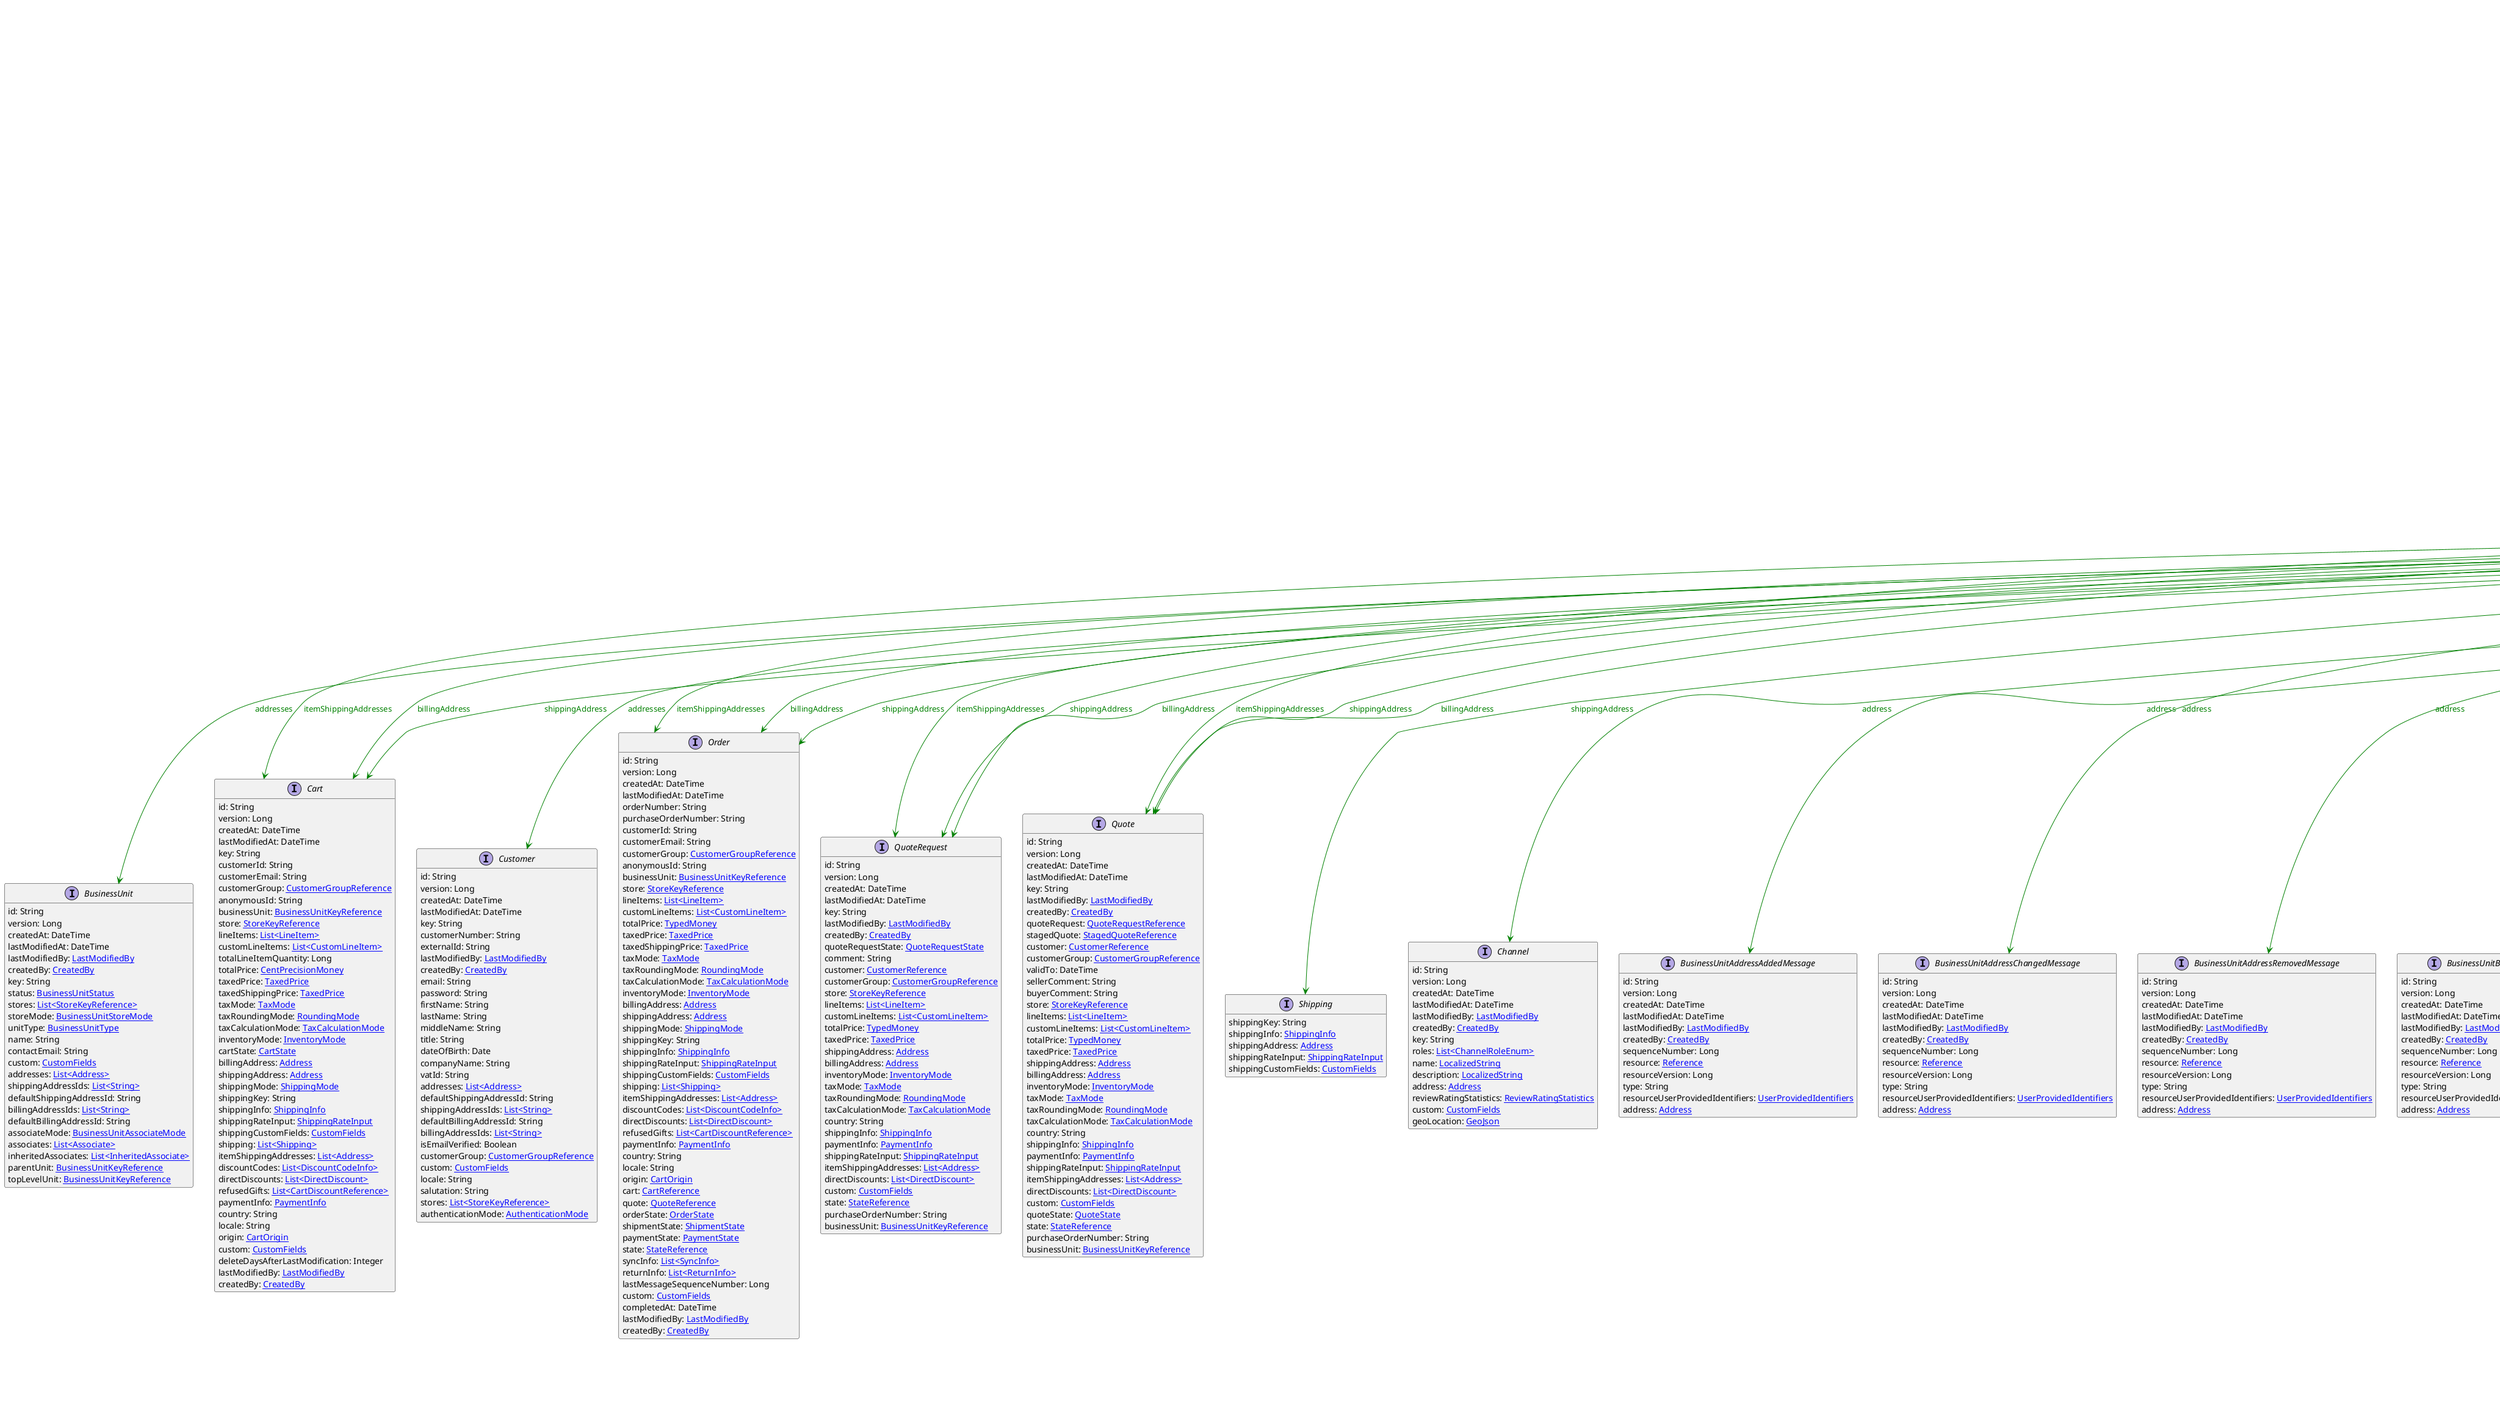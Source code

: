 @startuml

hide empty fields
hide empty methods
legend
|= |= line |
|<back:black>   </back>| inheritance |
|<back:green>   </back>| property reference |
|<back:blue>   </back>| discriminated class |
endlegend
interface Address [[Address.svg]] extends BaseAddress {
    id: String
    key: String
    country: String
    title: String
    salutation: String
    firstName: String
    lastName: String
    streetName: String
    streetNumber: String
    additionalStreetInfo: String
    postalCode: String
    city: String
    region: String
    state: String
    company: String
    department: String
    building: String
    apartment: String
    pOBox: String
    phone: String
    mobile: String
    email: String
    fax: String
    additionalAddressInfo: String
    externalId: String
    custom: [[CustomFields.svg CustomFields]]
}
interface BaseAddress [[BaseAddress.svg]]  {
    id: String
    key: String
    country: String
    title: String
    salutation: String
    firstName: String
    lastName: String
    streetName: String
    streetNumber: String
    additionalStreetInfo: String
    postalCode: String
    city: String
    region: String
    state: String
    company: String
    department: String
    building: String
    apartment: String
    pOBox: String
    phone: String
    mobile: String
    email: String
    fax: String
    additionalAddressInfo: String
    externalId: String
}


interface BusinessUnit [[BusinessUnit.svg]]  {
    id: String
    version: Long
    createdAt: DateTime
    lastModifiedAt: DateTime
    lastModifiedBy: [[LastModifiedBy.svg LastModifiedBy]]
    createdBy: [[CreatedBy.svg CreatedBy]]
    key: String
    status: [[BusinessUnitStatus.svg BusinessUnitStatus]]
    stores: [[StoreKeyReference.svg List<StoreKeyReference>]]
    storeMode: [[BusinessUnitStoreMode.svg BusinessUnitStoreMode]]
    unitType: [[BusinessUnitType.svg BusinessUnitType]]
    name: String
    contactEmail: String
    custom: [[CustomFields.svg CustomFields]]
    addresses: [[Address.svg List<Address>]]
    shippingAddressIds: [[String.svg List<String>]]
    defaultShippingAddressId: String
    billingAddressIds: [[String.svg List<String>]]
    defaultBillingAddressId: String
    associateMode: [[BusinessUnitAssociateMode.svg BusinessUnitAssociateMode]]
    associates: [[Associate.svg List<Associate>]]
    inheritedAssociates: [[InheritedAssociate.svg List<InheritedAssociate>]]
    parentUnit: [[BusinessUnitKeyReference.svg BusinessUnitKeyReference]]
    topLevelUnit: [[BusinessUnitKeyReference.svg BusinessUnitKeyReference]]
}
interface Cart [[Cart.svg]]  {
    id: String
    version: Long
    createdAt: DateTime
    lastModifiedAt: DateTime
    key: String
    customerId: String
    customerEmail: String
    customerGroup: [[CustomerGroupReference.svg CustomerGroupReference]]
    anonymousId: String
    businessUnit: [[BusinessUnitKeyReference.svg BusinessUnitKeyReference]]
    store: [[StoreKeyReference.svg StoreKeyReference]]
    lineItems: [[LineItem.svg List<LineItem>]]
    customLineItems: [[CustomLineItem.svg List<CustomLineItem>]]
    totalLineItemQuantity: Long
    totalPrice: [[CentPrecisionMoney.svg CentPrecisionMoney]]
    taxedPrice: [[TaxedPrice.svg TaxedPrice]]
    taxedShippingPrice: [[TaxedPrice.svg TaxedPrice]]
    taxMode: [[TaxMode.svg TaxMode]]
    taxRoundingMode: [[RoundingMode.svg RoundingMode]]
    taxCalculationMode: [[TaxCalculationMode.svg TaxCalculationMode]]
    inventoryMode: [[InventoryMode.svg InventoryMode]]
    cartState: [[CartState.svg CartState]]
    billingAddress: [[Address.svg Address]]
    shippingAddress: [[Address.svg Address]]
    shippingMode: [[ShippingMode.svg ShippingMode]]
    shippingKey: String
    shippingInfo: [[ShippingInfo.svg ShippingInfo]]
    shippingRateInput: [[ShippingRateInput.svg ShippingRateInput]]
    shippingCustomFields: [[CustomFields.svg CustomFields]]
    shipping: [[Shipping.svg List<Shipping>]]
    itemShippingAddresses: [[Address.svg List<Address>]]
    discountCodes: [[DiscountCodeInfo.svg List<DiscountCodeInfo>]]
    directDiscounts: [[DirectDiscount.svg List<DirectDiscount>]]
    refusedGifts: [[CartDiscountReference.svg List<CartDiscountReference>]]
    paymentInfo: [[PaymentInfo.svg PaymentInfo]]
    country: String
    locale: String
    origin: [[CartOrigin.svg CartOrigin]]
    custom: [[CustomFields.svg CustomFields]]
    deleteDaysAfterLastModification: Integer
    lastModifiedBy: [[LastModifiedBy.svg LastModifiedBy]]
    createdBy: [[CreatedBy.svg CreatedBy]]
}
interface Customer [[Customer.svg]]  {
    id: String
    version: Long
    createdAt: DateTime
    lastModifiedAt: DateTime
    key: String
    customerNumber: String
    externalId: String
    lastModifiedBy: [[LastModifiedBy.svg LastModifiedBy]]
    createdBy: [[CreatedBy.svg CreatedBy]]
    email: String
    password: String
    firstName: String
    lastName: String
    middleName: String
    title: String
    dateOfBirth: Date
    companyName: String
    vatId: String
    addresses: [[Address.svg List<Address>]]
    defaultShippingAddressId: String
    shippingAddressIds: [[String.svg List<String>]]
    defaultBillingAddressId: String
    billingAddressIds: [[String.svg List<String>]]
    isEmailVerified: Boolean
    customerGroup: [[CustomerGroupReference.svg CustomerGroupReference]]
    custom: [[CustomFields.svg CustomFields]]
    locale: String
    salutation: String
    stores: [[StoreKeyReference.svg List<StoreKeyReference>]]
    authenticationMode: [[AuthenticationMode.svg AuthenticationMode]]
}
interface Order [[Order.svg]]  {
    id: String
    version: Long
    createdAt: DateTime
    lastModifiedAt: DateTime
    orderNumber: String
    purchaseOrderNumber: String
    customerId: String
    customerEmail: String
    customerGroup: [[CustomerGroupReference.svg CustomerGroupReference]]
    anonymousId: String
    businessUnit: [[BusinessUnitKeyReference.svg BusinessUnitKeyReference]]
    store: [[StoreKeyReference.svg StoreKeyReference]]
    lineItems: [[LineItem.svg List<LineItem>]]
    customLineItems: [[CustomLineItem.svg List<CustomLineItem>]]
    totalPrice: [[TypedMoney.svg TypedMoney]]
    taxedPrice: [[TaxedPrice.svg TaxedPrice]]
    taxedShippingPrice: [[TaxedPrice.svg TaxedPrice]]
    taxMode: [[TaxMode.svg TaxMode]]
    taxRoundingMode: [[RoundingMode.svg RoundingMode]]
    taxCalculationMode: [[TaxCalculationMode.svg TaxCalculationMode]]
    inventoryMode: [[InventoryMode.svg InventoryMode]]
    billingAddress: [[Address.svg Address]]
    shippingAddress: [[Address.svg Address]]
    shippingMode: [[ShippingMode.svg ShippingMode]]
    shippingKey: String
    shippingInfo: [[ShippingInfo.svg ShippingInfo]]
    shippingRateInput: [[ShippingRateInput.svg ShippingRateInput]]
    shippingCustomFields: [[CustomFields.svg CustomFields]]
    shipping: [[Shipping.svg List<Shipping>]]
    itemShippingAddresses: [[Address.svg List<Address>]]
    discountCodes: [[DiscountCodeInfo.svg List<DiscountCodeInfo>]]
    directDiscounts: [[DirectDiscount.svg List<DirectDiscount>]]
    refusedGifts: [[CartDiscountReference.svg List<CartDiscountReference>]]
    paymentInfo: [[PaymentInfo.svg PaymentInfo]]
    country: String
    locale: String
    origin: [[CartOrigin.svg CartOrigin]]
    cart: [[CartReference.svg CartReference]]
    quote: [[QuoteReference.svg QuoteReference]]
    orderState: [[OrderState.svg OrderState]]
    shipmentState: [[ShipmentState.svg ShipmentState]]
    paymentState: [[PaymentState.svg PaymentState]]
    state: [[StateReference.svg StateReference]]
    syncInfo: [[SyncInfo.svg List<SyncInfo>]]
    returnInfo: [[ReturnInfo.svg List<ReturnInfo>]]
    lastMessageSequenceNumber: Long
    custom: [[CustomFields.svg CustomFields]]
    completedAt: DateTime
    lastModifiedBy: [[LastModifiedBy.svg LastModifiedBy]]
    createdBy: [[CreatedBy.svg CreatedBy]]
}
interface QuoteRequest [[QuoteRequest.svg]]  {
    id: String
    version: Long
    createdAt: DateTime
    lastModifiedAt: DateTime
    key: String
    lastModifiedBy: [[LastModifiedBy.svg LastModifiedBy]]
    createdBy: [[CreatedBy.svg CreatedBy]]
    quoteRequestState: [[QuoteRequestState.svg QuoteRequestState]]
    comment: String
    customer: [[CustomerReference.svg CustomerReference]]
    customerGroup: [[CustomerGroupReference.svg CustomerGroupReference]]
    store: [[StoreKeyReference.svg StoreKeyReference]]
    lineItems: [[LineItem.svg List<LineItem>]]
    customLineItems: [[CustomLineItem.svg List<CustomLineItem>]]
    totalPrice: [[TypedMoney.svg TypedMoney]]
    taxedPrice: [[TaxedPrice.svg TaxedPrice]]
    shippingAddress: [[Address.svg Address]]
    billingAddress: [[Address.svg Address]]
    inventoryMode: [[InventoryMode.svg InventoryMode]]
    taxMode: [[TaxMode.svg TaxMode]]
    taxRoundingMode: [[RoundingMode.svg RoundingMode]]
    taxCalculationMode: [[TaxCalculationMode.svg TaxCalculationMode]]
    country: String
    shippingInfo: [[ShippingInfo.svg ShippingInfo]]
    paymentInfo: [[PaymentInfo.svg PaymentInfo]]
    shippingRateInput: [[ShippingRateInput.svg ShippingRateInput]]
    itemShippingAddresses: [[Address.svg List<Address>]]
    directDiscounts: [[DirectDiscount.svg List<DirectDiscount>]]
    custom: [[CustomFields.svg CustomFields]]
    state: [[StateReference.svg StateReference]]
    purchaseOrderNumber: String
    businessUnit: [[BusinessUnitKeyReference.svg BusinessUnitKeyReference]]
}
interface Quote [[Quote.svg]]  {
    id: String
    version: Long
    createdAt: DateTime
    lastModifiedAt: DateTime
    key: String
    lastModifiedBy: [[LastModifiedBy.svg LastModifiedBy]]
    createdBy: [[CreatedBy.svg CreatedBy]]
    quoteRequest: [[QuoteRequestReference.svg QuoteRequestReference]]
    stagedQuote: [[StagedQuoteReference.svg StagedQuoteReference]]
    customer: [[CustomerReference.svg CustomerReference]]
    customerGroup: [[CustomerGroupReference.svg CustomerGroupReference]]
    validTo: DateTime
    sellerComment: String
    buyerComment: String
    store: [[StoreKeyReference.svg StoreKeyReference]]
    lineItems: [[LineItem.svg List<LineItem>]]
    customLineItems: [[CustomLineItem.svg List<CustomLineItem>]]
    totalPrice: [[TypedMoney.svg TypedMoney]]
    taxedPrice: [[TaxedPrice.svg TaxedPrice]]
    shippingAddress: [[Address.svg Address]]
    billingAddress: [[Address.svg Address]]
    inventoryMode: [[InventoryMode.svg InventoryMode]]
    taxMode: [[TaxMode.svg TaxMode]]
    taxRoundingMode: [[RoundingMode.svg RoundingMode]]
    taxCalculationMode: [[TaxCalculationMode.svg TaxCalculationMode]]
    country: String
    shippingInfo: [[ShippingInfo.svg ShippingInfo]]
    paymentInfo: [[PaymentInfo.svg PaymentInfo]]
    shippingRateInput: [[ShippingRateInput.svg ShippingRateInput]]
    itemShippingAddresses: [[Address.svg List<Address>]]
    directDiscounts: [[DirectDiscount.svg List<DirectDiscount>]]
    custom: [[CustomFields.svg CustomFields]]
    quoteState: [[QuoteState.svg QuoteState]]
    state: [[StateReference.svg StateReference]]
    purchaseOrderNumber: String
    businessUnit: [[BusinessUnitKeyReference.svg BusinessUnitKeyReference]]
}
interface Shipping [[Shipping.svg]]  {
    shippingKey: String
    shippingInfo: [[ShippingInfo.svg ShippingInfo]]
    shippingAddress: [[Address.svg Address]]
    shippingRateInput: [[ShippingRateInput.svg ShippingRateInput]]
    shippingCustomFields: [[CustomFields.svg CustomFields]]
}
interface Channel [[Channel.svg]]  {
    id: String
    version: Long
    createdAt: DateTime
    lastModifiedAt: DateTime
    lastModifiedBy: [[LastModifiedBy.svg LastModifiedBy]]
    createdBy: [[CreatedBy.svg CreatedBy]]
    key: String
    roles: [[ChannelRoleEnum.svg List<ChannelRoleEnum>]]
    name: [[LocalizedString.svg LocalizedString]]
    description: [[LocalizedString.svg LocalizedString]]
    address: [[Address.svg Address]]
    reviewRatingStatistics: [[ReviewRatingStatistics.svg ReviewRatingStatistics]]
    custom: [[CustomFields.svg CustomFields]]
    geoLocation: [[GeoJson.svg GeoJson]]
}
interface BusinessUnitAddressAddedMessage [[BusinessUnitAddressAddedMessage.svg]]  {
    id: String
    version: Long
    createdAt: DateTime
    lastModifiedAt: DateTime
    lastModifiedBy: [[LastModifiedBy.svg LastModifiedBy]]
    createdBy: [[CreatedBy.svg CreatedBy]]
    sequenceNumber: Long
    resource: [[Reference.svg Reference]]
    resourceVersion: Long
    type: String
    resourceUserProvidedIdentifiers: [[UserProvidedIdentifiers.svg UserProvidedIdentifiers]]
    address: [[Address.svg Address]]
}
interface BusinessUnitAddressChangedMessage [[BusinessUnitAddressChangedMessage.svg]]  {
    id: String
    version: Long
    createdAt: DateTime
    lastModifiedAt: DateTime
    lastModifiedBy: [[LastModifiedBy.svg LastModifiedBy]]
    createdBy: [[CreatedBy.svg CreatedBy]]
    sequenceNumber: Long
    resource: [[Reference.svg Reference]]
    resourceVersion: Long
    type: String
    resourceUserProvidedIdentifiers: [[UserProvidedIdentifiers.svg UserProvidedIdentifiers]]
    address: [[Address.svg Address]]
}
interface BusinessUnitAddressRemovedMessage [[BusinessUnitAddressRemovedMessage.svg]]  {
    id: String
    version: Long
    createdAt: DateTime
    lastModifiedAt: DateTime
    lastModifiedBy: [[LastModifiedBy.svg LastModifiedBy]]
    createdBy: [[CreatedBy.svg CreatedBy]]
    sequenceNumber: Long
    resource: [[Reference.svg Reference]]
    resourceVersion: Long
    type: String
    resourceUserProvidedIdentifiers: [[UserProvidedIdentifiers.svg UserProvidedIdentifiers]]
    address: [[Address.svg Address]]
}
interface BusinessUnitBillingAddressAddedMessage [[BusinessUnitBillingAddressAddedMessage.svg]]  {
    id: String
    version: Long
    createdAt: DateTime
    lastModifiedAt: DateTime
    lastModifiedBy: [[LastModifiedBy.svg LastModifiedBy]]
    createdBy: [[CreatedBy.svg CreatedBy]]
    sequenceNumber: Long
    resource: [[Reference.svg Reference]]
    resourceVersion: Long
    type: String
    resourceUserProvidedIdentifiers: [[UserProvidedIdentifiers.svg UserProvidedIdentifiers]]
    address: [[Address.svg Address]]
}
interface BusinessUnitBillingAddressRemovedMessage [[BusinessUnitBillingAddressRemovedMessage.svg]]  {
    id: String
    version: Long
    createdAt: DateTime
    lastModifiedAt: DateTime
    lastModifiedBy: [[LastModifiedBy.svg LastModifiedBy]]
    createdBy: [[CreatedBy.svg CreatedBy]]
    sequenceNumber: Long
    resource: [[Reference.svg Reference]]
    resourceVersion: Long
    type: String
    resourceUserProvidedIdentifiers: [[UserProvidedIdentifiers.svg UserProvidedIdentifiers]]
    address: [[Address.svg Address]]
}
interface BusinessUnitDefaultBillingAddressSetMessage [[BusinessUnitDefaultBillingAddressSetMessage.svg]]  {
    id: String
    version: Long
    createdAt: DateTime
    lastModifiedAt: DateTime
    lastModifiedBy: [[LastModifiedBy.svg LastModifiedBy]]
    createdBy: [[CreatedBy.svg CreatedBy]]
    sequenceNumber: Long
    resource: [[Reference.svg Reference]]
    resourceVersion: Long
    type: String
    resourceUserProvidedIdentifiers: [[UserProvidedIdentifiers.svg UserProvidedIdentifiers]]
    address: [[Address.svg Address]]
}
interface BusinessUnitDefaultShippingAddressSetMessage [[BusinessUnitDefaultShippingAddressSetMessage.svg]]  {
    id: String
    version: Long
    createdAt: DateTime
    lastModifiedAt: DateTime
    lastModifiedBy: [[LastModifiedBy.svg LastModifiedBy]]
    createdBy: [[CreatedBy.svg CreatedBy]]
    sequenceNumber: Long
    resource: [[Reference.svg Reference]]
    resourceVersion: Long
    type: String
    resourceUserProvidedIdentifiers: [[UserProvidedIdentifiers.svg UserProvidedIdentifiers]]
    address: [[Address.svg Address]]
}
interface BusinessUnitShippingAddressAddedMessage [[BusinessUnitShippingAddressAddedMessage.svg]]  {
    id: String
    version: Long
    createdAt: DateTime
    lastModifiedAt: DateTime
    lastModifiedBy: [[LastModifiedBy.svg LastModifiedBy]]
    createdBy: [[CreatedBy.svg CreatedBy]]
    sequenceNumber: Long
    resource: [[Reference.svg Reference]]
    resourceVersion: Long
    type: String
    resourceUserProvidedIdentifiers: [[UserProvidedIdentifiers.svg UserProvidedIdentifiers]]
    address: [[Address.svg Address]]
}
interface BusinessUnitShippingAddressRemovedMessage [[BusinessUnitShippingAddressRemovedMessage.svg]]  {
    id: String
    version: Long
    createdAt: DateTime
    lastModifiedAt: DateTime
    lastModifiedBy: [[LastModifiedBy.svg LastModifiedBy]]
    createdBy: [[CreatedBy.svg CreatedBy]]
    sequenceNumber: Long
    resource: [[Reference.svg Reference]]
    resourceVersion: Long
    type: String
    resourceUserProvidedIdentifiers: [[UserProvidedIdentifiers.svg UserProvidedIdentifiers]]
    address: [[Address.svg Address]]
}
interface CustomerAddressAddedMessage [[CustomerAddressAddedMessage.svg]]  {
    id: String
    version: Long
    createdAt: DateTime
    lastModifiedAt: DateTime
    lastModifiedBy: [[LastModifiedBy.svg LastModifiedBy]]
    createdBy: [[CreatedBy.svg CreatedBy]]
    sequenceNumber: Long
    resource: [[Reference.svg Reference]]
    resourceVersion: Long
    type: String
    resourceUserProvidedIdentifiers: [[UserProvidedIdentifiers.svg UserProvidedIdentifiers]]
    address: [[Address.svg Address]]
}
interface CustomerAddressChangedMessage [[CustomerAddressChangedMessage.svg]]  {
    id: String
    version: Long
    createdAt: DateTime
    lastModifiedAt: DateTime
    lastModifiedBy: [[LastModifiedBy.svg LastModifiedBy]]
    createdBy: [[CreatedBy.svg CreatedBy]]
    sequenceNumber: Long
    resource: [[Reference.svg Reference]]
    resourceVersion: Long
    type: String
    resourceUserProvidedIdentifiers: [[UserProvidedIdentifiers.svg UserProvidedIdentifiers]]
    address: [[Address.svg Address]]
}
interface CustomerAddressRemovedMessage [[CustomerAddressRemovedMessage.svg]]  {
    id: String
    version: Long
    createdAt: DateTime
    lastModifiedAt: DateTime
    lastModifiedBy: [[LastModifiedBy.svg LastModifiedBy]]
    createdBy: [[CreatedBy.svg CreatedBy]]
    sequenceNumber: Long
    resource: [[Reference.svg Reference]]
    resourceVersion: Long
    type: String
    resourceUserProvidedIdentifiers: [[UserProvidedIdentifiers.svg UserProvidedIdentifiers]]
    address: [[Address.svg Address]]
}
interface DeliveryAddressSetMessage [[DeliveryAddressSetMessage.svg]]  {
    id: String
    version: Long
    createdAt: DateTime
    lastModifiedAt: DateTime
    lastModifiedBy: [[LastModifiedBy.svg LastModifiedBy]]
    createdBy: [[CreatedBy.svg CreatedBy]]
    sequenceNumber: Long
    resource: [[Reference.svg Reference]]
    resourceVersion: Long
    type: String
    resourceUserProvidedIdentifiers: [[UserProvidedIdentifiers.svg UserProvidedIdentifiers]]
    deliveryId: String
    address: [[Address.svg Address]]
    oldAddress: [[Address.svg Address]]
    shippingKey: String
}
interface OrderBillingAddressSetMessage [[OrderBillingAddressSetMessage.svg]]  {
    id: String
    version: Long
    createdAt: DateTime
    lastModifiedAt: DateTime
    lastModifiedBy: [[LastModifiedBy.svg LastModifiedBy]]
    createdBy: [[CreatedBy.svg CreatedBy]]
    sequenceNumber: Long
    resource: [[Reference.svg Reference]]
    resourceVersion: Long
    type: String
    resourceUserProvidedIdentifiers: [[UserProvidedIdentifiers.svg UserProvidedIdentifiers]]
    address: [[Address.svg Address]]
    oldAddress: [[Address.svg Address]]
}
interface OrderShippingAddressSetMessage [[OrderShippingAddressSetMessage.svg]]  {
    id: String
    version: Long
    createdAt: DateTime
    lastModifiedAt: DateTime
    lastModifiedBy: [[LastModifiedBy.svg LastModifiedBy]]
    createdBy: [[CreatedBy.svg CreatedBy]]
    sequenceNumber: Long
    resource: [[Reference.svg Reference]]
    resourceVersion: Long
    type: String
    resourceUserProvidedIdentifiers: [[UserProvidedIdentifiers.svg UserProvidedIdentifiers]]
    address: [[Address.svg Address]]
    oldAddress: [[Address.svg Address]]
}
interface BusinessUnitAddressAddedMessagePayload [[BusinessUnitAddressAddedMessagePayload.svg]]  {
    type: String
    address: [[Address.svg Address]]
}
interface BusinessUnitAddressChangedMessagePayload [[BusinessUnitAddressChangedMessagePayload.svg]]  {
    type: String
    address: [[Address.svg Address]]
}
interface BusinessUnitAddressRemovedMessagePayload [[BusinessUnitAddressRemovedMessagePayload.svg]]  {
    type: String
    address: [[Address.svg Address]]
}
interface BusinessUnitBillingAddressAddedMessagePayload [[BusinessUnitBillingAddressAddedMessagePayload.svg]]  {
    type: String
    address: [[Address.svg Address]]
}
interface BusinessUnitBillingAddressRemovedMessagePayload [[BusinessUnitBillingAddressRemovedMessagePayload.svg]]  {
    type: String
    address: [[Address.svg Address]]
}
interface BusinessUnitDefaultBillingAddressSetMessagePayload [[BusinessUnitDefaultBillingAddressSetMessagePayload.svg]]  {
    type: String
    address: [[Address.svg Address]]
}
interface BusinessUnitDefaultShippingAddressSetMessagePayload [[BusinessUnitDefaultShippingAddressSetMessagePayload.svg]]  {
    type: String
    address: [[Address.svg Address]]
}
interface BusinessUnitShippingAddressAddedMessagePayload [[BusinessUnitShippingAddressAddedMessagePayload.svg]]  {
    type: String
    address: [[Address.svg Address]]
}
interface BusinessUnitShippingAddressRemovedMessagePayload [[BusinessUnitShippingAddressRemovedMessagePayload.svg]]  {
    type: String
    address: [[Address.svg Address]]
}
interface CustomerAddressAddedMessagePayload [[CustomerAddressAddedMessagePayload.svg]]  {
    type: String
    address: [[Address.svg Address]]
}
interface CustomerAddressChangedMessagePayload [[CustomerAddressChangedMessagePayload.svg]]  {
    type: String
    address: [[Address.svg Address]]
}
interface CustomerAddressRemovedMessagePayload [[CustomerAddressRemovedMessagePayload.svg]]  {
    type: String
    address: [[Address.svg Address]]
}
interface DeliveryAddressSetMessagePayload [[DeliveryAddressSetMessagePayload.svg]]  {
    type: String
    deliveryId: String
    address: [[Address.svg Address]]
    oldAddress: [[Address.svg Address]]
    shippingKey: String
}
interface OrderBillingAddressSetMessagePayload [[OrderBillingAddressSetMessagePayload.svg]]  {
    type: String
    address: [[Address.svg Address]]
    oldAddress: [[Address.svg Address]]
}
interface OrderShippingAddressSetMessagePayload [[OrderShippingAddressSetMessagePayload.svg]]  {
    type: String
    address: [[Address.svg Address]]
    oldAddress: [[Address.svg Address]]
}
interface Delivery [[Delivery.svg]]  {
    id: String
    key: String
    createdAt: DateTime
    items: [[DeliveryItem.svg List<DeliveryItem>]]
    parcels: [[Parcel.svg List<Parcel>]]
    address: [[Address.svg Address]]
    custom: [[CustomFields.svg CustomFields]]
}

Address --> BusinessUnit #green;text:green : "addresses"
Address --> Cart #green;text:green : "itemShippingAddresses"
Address --> Customer #green;text:green : "addresses"
Address --> Order #green;text:green : "itemShippingAddresses"
Address --> QuoteRequest #green;text:green : "itemShippingAddresses"
Address --> Quote #green;text:green : "itemShippingAddresses"
Address --> Cart #green;text:green : "billingAddress"
Address --> Cart #green;text:green : "shippingAddress"
Address --> Shipping #green;text:green : "shippingAddress"
Address --> Channel #green;text:green : "address"
Address --> BusinessUnitAddressAddedMessage #green;text:green : "address"
Address --> BusinessUnitAddressChangedMessage #green;text:green : "address"
Address --> BusinessUnitAddressRemovedMessage #green;text:green : "address"
Address --> BusinessUnitBillingAddressAddedMessage #green;text:green : "address"
Address --> BusinessUnitBillingAddressRemovedMessage #green;text:green : "address"
Address --> BusinessUnitDefaultBillingAddressSetMessage #green;text:green : "address"
Address --> BusinessUnitDefaultShippingAddressSetMessage #green;text:green : "address"
Address --> BusinessUnitShippingAddressAddedMessage #green;text:green : "address"
Address --> BusinessUnitShippingAddressRemovedMessage #green;text:green : "address"
Address --> CustomerAddressAddedMessage #green;text:green : "address"
Address --> CustomerAddressChangedMessage #green;text:green : "address"
Address --> CustomerAddressRemovedMessage #green;text:green : "address"
Address --> DeliveryAddressSetMessage #green;text:green : "address"
Address --> DeliveryAddressSetMessage #green;text:green : "oldAddress"
Address --> OrderBillingAddressSetMessage #green;text:green : "address"
Address --> OrderBillingAddressSetMessage #green;text:green : "oldAddress"
Address --> OrderShippingAddressSetMessage #green;text:green : "address"
Address --> OrderShippingAddressSetMessage #green;text:green : "oldAddress"
Address --> BusinessUnitAddressAddedMessagePayload #green;text:green : "address"
Address --> BusinessUnitAddressChangedMessagePayload #green;text:green : "address"
Address --> BusinessUnitAddressRemovedMessagePayload #green;text:green : "address"
Address --> BusinessUnitBillingAddressAddedMessagePayload #green;text:green : "address"
Address --> BusinessUnitBillingAddressRemovedMessagePayload #green;text:green : "address"
Address --> BusinessUnitDefaultBillingAddressSetMessagePayload #green;text:green : "address"
Address --> BusinessUnitDefaultShippingAddressSetMessagePayload #green;text:green : "address"
Address --> BusinessUnitShippingAddressAddedMessagePayload #green;text:green : "address"
Address --> BusinessUnitShippingAddressRemovedMessagePayload #green;text:green : "address"
Address --> CustomerAddressAddedMessagePayload #green;text:green : "address"
Address --> CustomerAddressChangedMessagePayload #green;text:green : "address"
Address --> CustomerAddressRemovedMessagePayload #green;text:green : "address"
Address --> DeliveryAddressSetMessagePayload #green;text:green : "address"
Address --> DeliveryAddressSetMessagePayload #green;text:green : "oldAddress"
Address --> OrderBillingAddressSetMessagePayload #green;text:green : "address"
Address --> OrderBillingAddressSetMessagePayload #green;text:green : "oldAddress"
Address --> OrderShippingAddressSetMessagePayload #green;text:green : "address"
Address --> OrderShippingAddressSetMessagePayload #green;text:green : "oldAddress"
Address --> Delivery #green;text:green : "address"
Address --> Order #green;text:green : "billingAddress"
Address --> Order #green;text:green : "shippingAddress"
Address --> QuoteRequest #green;text:green : "shippingAddress"
Address --> QuoteRequest #green;text:green : "billingAddress"
Address --> Quote #green;text:green : "shippingAddress"
Address --> Quote #green;text:green : "billingAddress"
@enduml
